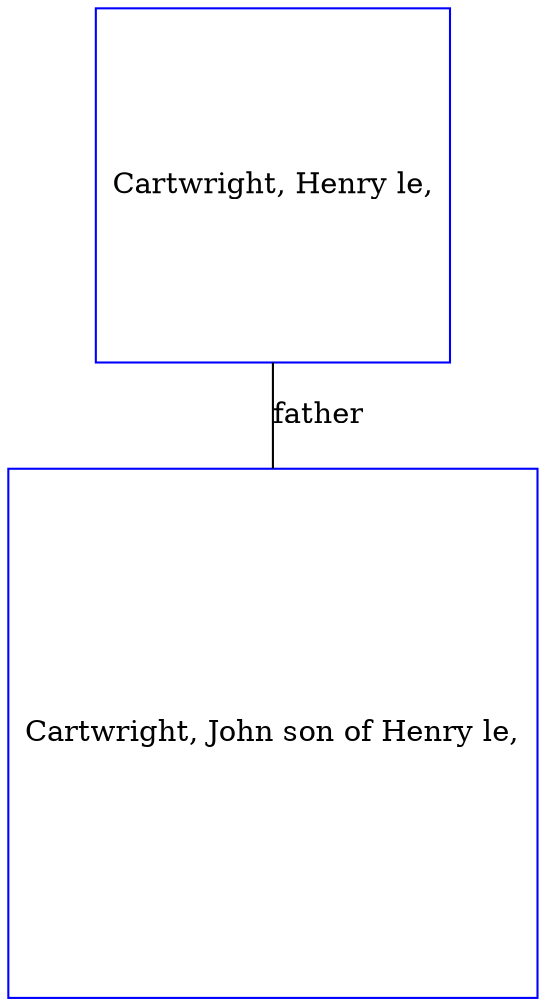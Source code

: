 digraph D {
    edge [dir=none];    node [shape=box];    "009694"   [label="Cartwright, Henry le,", shape=box, regular=1, color="blue"] ;
"009693"   [label="Cartwright, John son of Henry le,", shape=box, regular=1, color="blue"] ;
009694->009693 [label="father",arrowsize=0.0]; 
}